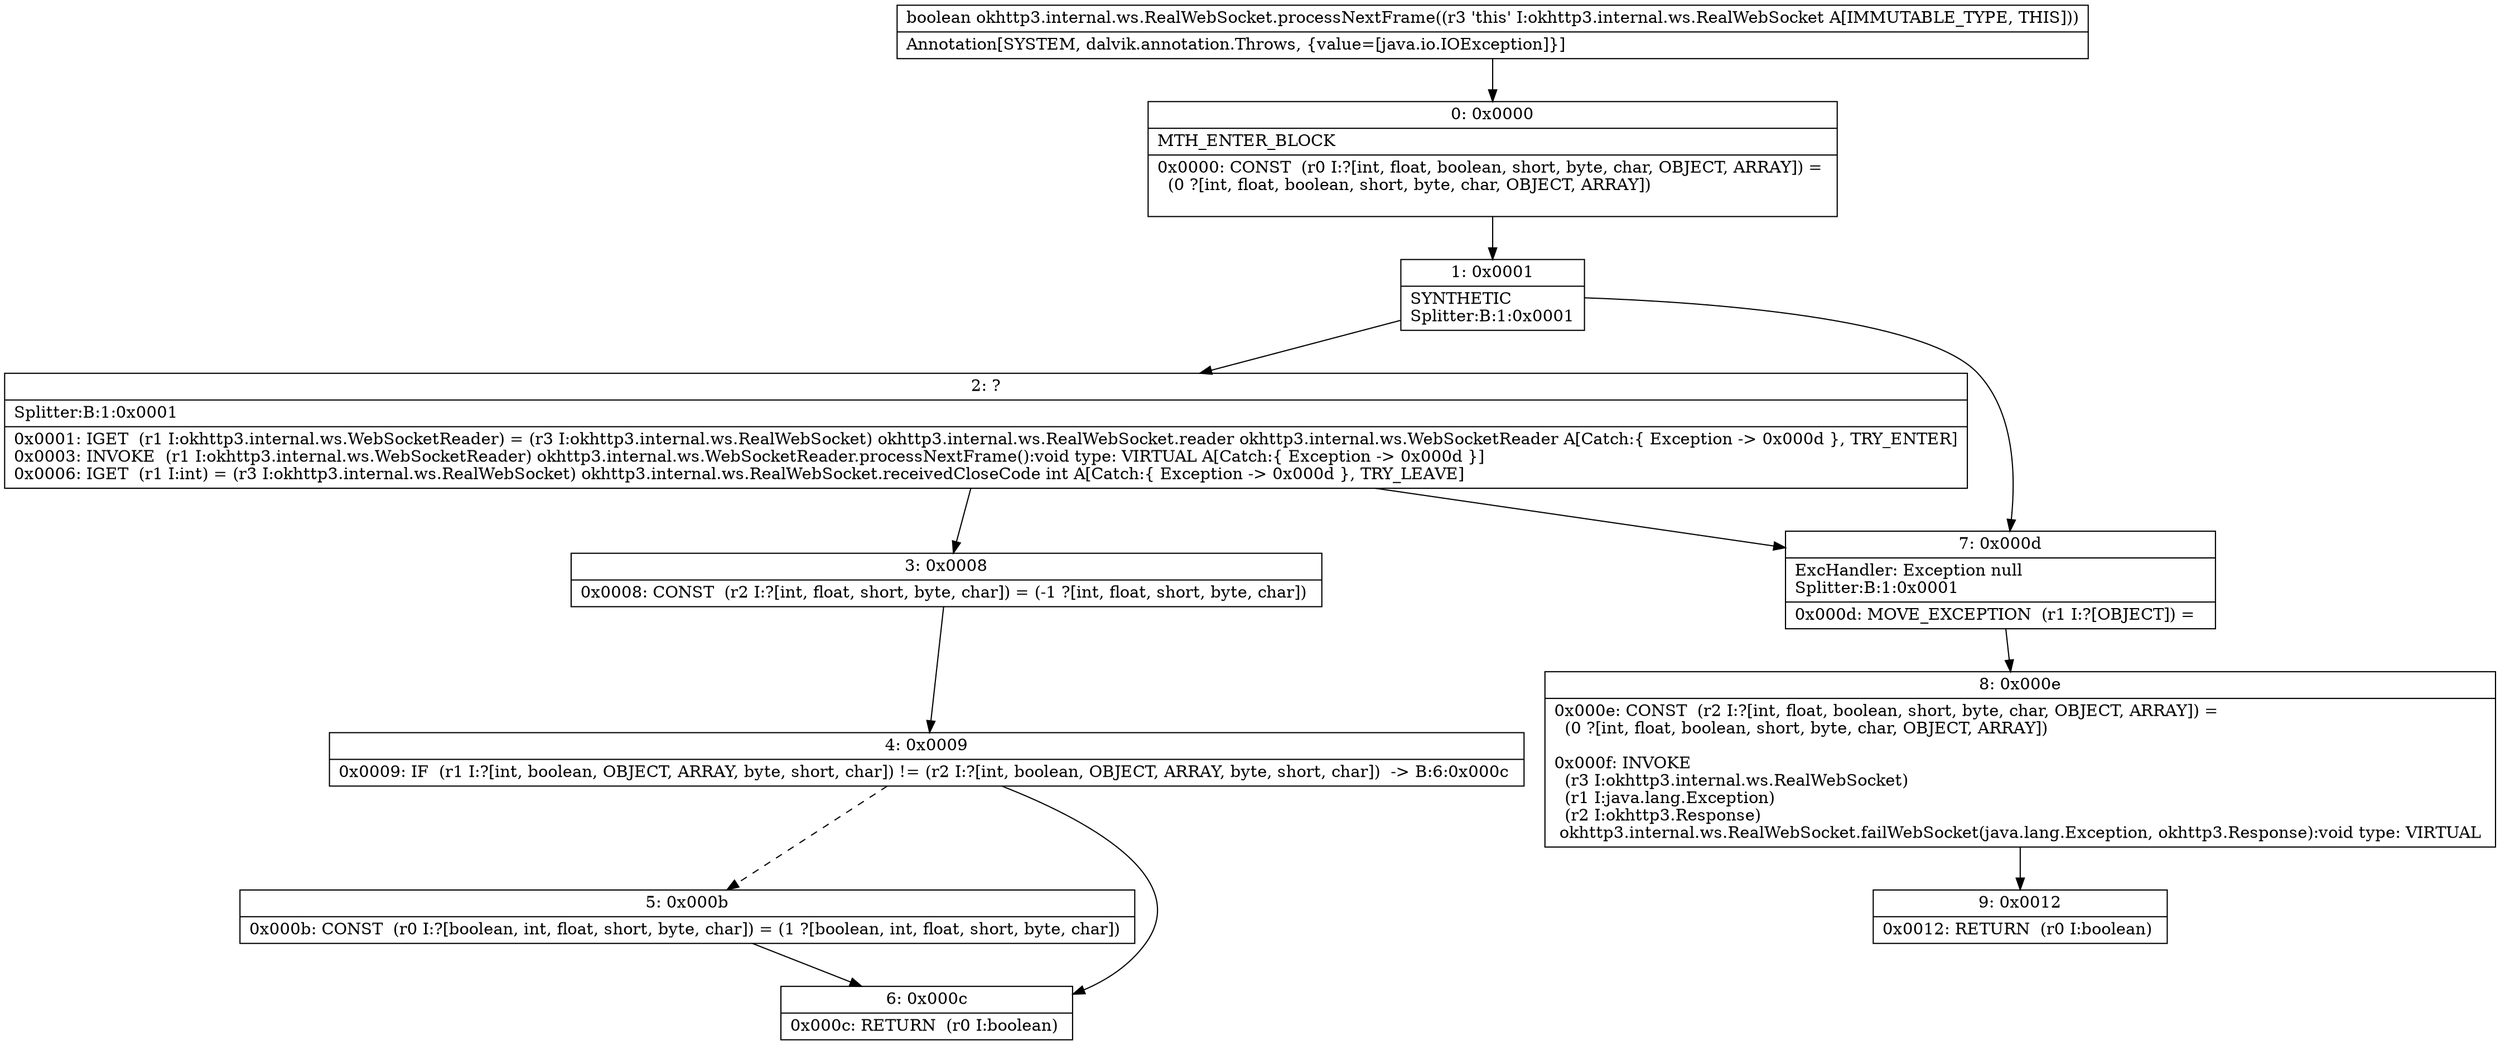 digraph "CFG forokhttp3.internal.ws.RealWebSocket.processNextFrame()Z" {
Node_0 [shape=record,label="{0\:\ 0x0000|MTH_ENTER_BLOCK\l|0x0000: CONST  (r0 I:?[int, float, boolean, short, byte, char, OBJECT, ARRAY]) = \l  (0 ?[int, float, boolean, short, byte, char, OBJECT, ARRAY])\l \l}"];
Node_1 [shape=record,label="{1\:\ 0x0001|SYNTHETIC\lSplitter:B:1:0x0001\l}"];
Node_2 [shape=record,label="{2\:\ ?|Splitter:B:1:0x0001\l|0x0001: IGET  (r1 I:okhttp3.internal.ws.WebSocketReader) = (r3 I:okhttp3.internal.ws.RealWebSocket) okhttp3.internal.ws.RealWebSocket.reader okhttp3.internal.ws.WebSocketReader A[Catch:\{ Exception \-\> 0x000d \}, TRY_ENTER]\l0x0003: INVOKE  (r1 I:okhttp3.internal.ws.WebSocketReader) okhttp3.internal.ws.WebSocketReader.processNextFrame():void type: VIRTUAL A[Catch:\{ Exception \-\> 0x000d \}]\l0x0006: IGET  (r1 I:int) = (r3 I:okhttp3.internal.ws.RealWebSocket) okhttp3.internal.ws.RealWebSocket.receivedCloseCode int A[Catch:\{ Exception \-\> 0x000d \}, TRY_LEAVE]\l}"];
Node_3 [shape=record,label="{3\:\ 0x0008|0x0008: CONST  (r2 I:?[int, float, short, byte, char]) = (\-1 ?[int, float, short, byte, char]) \l}"];
Node_4 [shape=record,label="{4\:\ 0x0009|0x0009: IF  (r1 I:?[int, boolean, OBJECT, ARRAY, byte, short, char]) != (r2 I:?[int, boolean, OBJECT, ARRAY, byte, short, char])  \-\> B:6:0x000c \l}"];
Node_5 [shape=record,label="{5\:\ 0x000b|0x000b: CONST  (r0 I:?[boolean, int, float, short, byte, char]) = (1 ?[boolean, int, float, short, byte, char]) \l}"];
Node_6 [shape=record,label="{6\:\ 0x000c|0x000c: RETURN  (r0 I:boolean) \l}"];
Node_7 [shape=record,label="{7\:\ 0x000d|ExcHandler: Exception null\lSplitter:B:1:0x0001\l|0x000d: MOVE_EXCEPTION  (r1 I:?[OBJECT]) =  \l}"];
Node_8 [shape=record,label="{8\:\ 0x000e|0x000e: CONST  (r2 I:?[int, float, boolean, short, byte, char, OBJECT, ARRAY]) = \l  (0 ?[int, float, boolean, short, byte, char, OBJECT, ARRAY])\l \l0x000f: INVOKE  \l  (r3 I:okhttp3.internal.ws.RealWebSocket)\l  (r1 I:java.lang.Exception)\l  (r2 I:okhttp3.Response)\l okhttp3.internal.ws.RealWebSocket.failWebSocket(java.lang.Exception, okhttp3.Response):void type: VIRTUAL \l}"];
Node_9 [shape=record,label="{9\:\ 0x0012|0x0012: RETURN  (r0 I:boolean) \l}"];
MethodNode[shape=record,label="{boolean okhttp3.internal.ws.RealWebSocket.processNextFrame((r3 'this' I:okhttp3.internal.ws.RealWebSocket A[IMMUTABLE_TYPE, THIS]))  | Annotation[SYSTEM, dalvik.annotation.Throws, \{value=[java.io.IOException]\}]\l}"];
MethodNode -> Node_0;
Node_0 -> Node_1;
Node_1 -> Node_2;
Node_1 -> Node_7;
Node_2 -> Node_3;
Node_2 -> Node_7;
Node_3 -> Node_4;
Node_4 -> Node_5[style=dashed];
Node_4 -> Node_6;
Node_5 -> Node_6;
Node_7 -> Node_8;
Node_8 -> Node_9;
}

